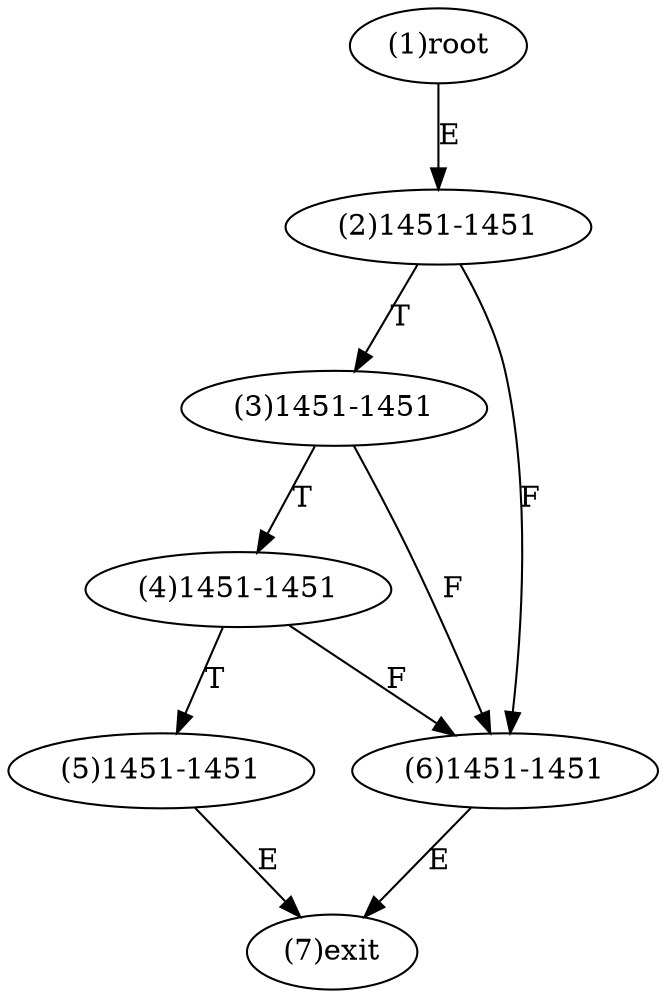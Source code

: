 digraph "" { 
1[ label="(1)root"];
2[ label="(2)1451-1451"];
3[ label="(3)1451-1451"];
4[ label="(4)1451-1451"];
5[ label="(5)1451-1451"];
6[ label="(6)1451-1451"];
7[ label="(7)exit"];
1->2[ label="E"];
2->6[ label="F"];
2->3[ label="T"];
3->6[ label="F"];
3->4[ label="T"];
4->6[ label="F"];
4->5[ label="T"];
5->7[ label="E"];
6->7[ label="E"];
}